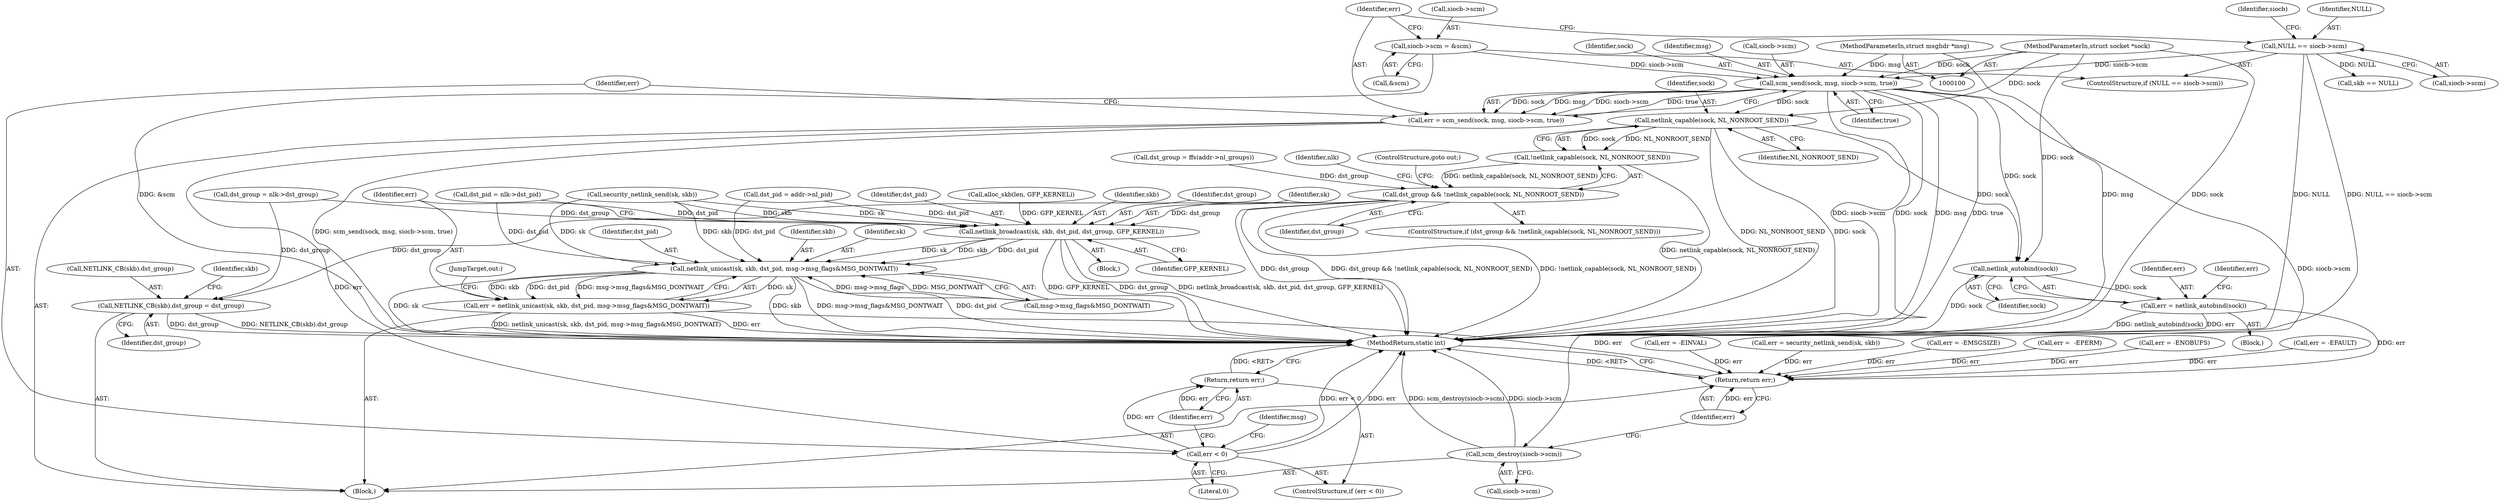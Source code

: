 digraph "0_linux_20e1db19db5d6b9e4e83021595eab0dc8f107bef_0@API" {
"1000156" [label="(Call,scm_send(sock, msg, siocb->scm, true))"];
"1000102" [label="(MethodParameterIn,struct socket *sock)"];
"1000103" [label="(MethodParameterIn,struct msghdr *msg)"];
"1000148" [label="(Call,siocb->scm = &scm)"];
"1000143" [label="(Call,NULL == siocb->scm)"];
"1000154" [label="(Call,err = scm_send(sock, msg, siocb->scm, true))"];
"1000164" [label="(Call,err < 0)"];
"1000167" [label="(Return,return err;)"];
"1000204" [label="(Call,netlink_capable(sock, NL_NONROOT_SEND))"];
"1000203" [label="(Call,!netlink_capable(sock, NL_NONROOT_SEND))"];
"1000201" [label="(Call,dst_group && !netlink_capable(sock, NL_NONROOT_SEND))"];
"1000268" [label="(Call,NETLINK_CB(skb).dst_group = dst_group)"];
"1000321" [label="(Call,netlink_broadcast(sk, skb, dst_pid, dst_group, GFP_KERNEL))"];
"1000329" [label="(Call,netlink_unicast(sk, skb, dst_pid, msg->msg_flags&MSG_DONTWAIT))"];
"1000327" [label="(Call,err = netlink_unicast(sk, skb, dst_pid, msg->msg_flags&MSG_DONTWAIT))"];
"1000343" [label="(Return,return err;)"];
"1000228" [label="(Call,netlink_autobind(sock))"];
"1000226" [label="(Call,err = netlink_autobind(sock))"];
"1000339" [label="(Call,scm_destroy(siocb->scm))"];
"1000227" [label="(Identifier,err)"];
"1000204" [label="(Call,netlink_capable(sock, NL_NONROOT_SEND))"];
"1000143" [label="(Call,NULL == siocb->scm)"];
"1000190" [label="(Call,dst_group = ffs(addr->nl_groups))"];
"1000330" [label="(Identifier,sk)"];
"1000338" [label="(JumpTarget,out:)"];
"1000226" [label="(Call,err = netlink_autobind(sock))"];
"1000156" [label="(Call,scm_send(sock, msg, siocb->scm, true))"];
"1000321" [label="(Call,netlink_broadcast(sk, skb, dst_pid, dst_group, GFP_KERNEL))"];
"1000285" [label="(Call,err = -EFAULT)"];
"1000329" [label="(Call,netlink_unicast(sk, skb, dst_pid, msg->msg_flags&MSG_DONTWAIT))"];
"1000168" [label="(Identifier,err)"];
"1000150" [label="(Identifier,siocb)"];
"1000200" [label="(ControlStructure,if (dst_group && !netlink_capable(sock, NL_NONROOT_SEND)))"];
"1000324" [label="(Identifier,dst_pid)"];
"1000210" [label="(Call,dst_pid = nlk->dst_pid)"];
"1000252" [label="(Call,alloc_skb(len, GFP_KERNEL))"];
"1000203" [label="(Call,!netlink_capable(sock, NL_NONROOT_SEND))"];
"1000343" [label="(Return,return err;)"];
"1000152" [label="(Call,&scm)"];
"1000155" [label="(Identifier,err)"];
"1000166" [label="(Literal,0)"];
"1000333" [label="(Call,msg->msg_flags&MSG_DONTWAIT)"];
"1000164" [label="(Call,err < 0)"];
"1000174" [label="(Call,err = -EINVAL)"];
"1000159" [label="(Call,siocb->scm)"];
"1000142" [label="(ControlStructure,if (NULL == siocb->scm))"];
"1000105" [label="(Block,)"];
"1000162" [label="(Identifier,true)"];
"1000256" [label="(Call,skb == NULL)"];
"1000269" [label="(Call,NETLINK_CB(skb).dst_group)"];
"1000145" [label="(Call,siocb->scm)"];
"1000171" [label="(Identifier,msg)"];
"1000315" [label="(Block,)"];
"1000327" [label="(Call,err = netlink_unicast(sk, skb, dst_pid, msg->msg_flags&MSG_DONTWAIT))"];
"1000157" [label="(Identifier,sock)"];
"1000344" [label="(Identifier,err)"];
"1000144" [label="(Identifier,NULL)"];
"1000229" [label="(Identifier,sock)"];
"1000205" [label="(Identifier,sock)"];
"1000345" [label="(MethodReturn,static int)"];
"1000201" [label="(Call,dst_group && !netlink_capable(sock, NL_NONROOT_SEND))"];
"1000328" [label="(Identifier,err)"];
"1000302" [label="(Call,err = security_netlink_send(sk, skb))"];
"1000233" [label="(Call,err = -EMSGSIZE)"];
"1000103" [label="(MethodParameterIn,struct msghdr *msg)"];
"1000273" [label="(Identifier,dst_group)"];
"1000332" [label="(Identifier,dst_pid)"];
"1000231" [label="(Identifier,err)"];
"1000323" [label="(Identifier,skb)"];
"1000326" [label="(Identifier,GFP_KERNEL)"];
"1000215" [label="(Call,dst_group = nlk->dst_group)"];
"1000158" [label="(Identifier,msg)"];
"1000206" [label="(Identifier,NL_NONROOT_SEND)"];
"1000331" [label="(Identifier,skb)"];
"1000148" [label="(Call,siocb->scm = &scm)"];
"1000228" [label="(Call,netlink_autobind(sock))"];
"1000102" [label="(MethodParameterIn,struct socket *sock)"];
"1000149" [label="(Call,siocb->scm)"];
"1000163" [label="(ControlStructure,if (err < 0))"];
"1000276" [label="(Identifier,skb)"];
"1000196" [label="(Call,err =  -EPERM)"];
"1000223" [label="(Identifier,nlk)"];
"1000340" [label="(Call,siocb->scm)"];
"1000268" [label="(Call,NETLINK_CB(skb).dst_group = dst_group)"];
"1000154" [label="(Call,err = scm_send(sock, msg, siocb->scm, true))"];
"1000325" [label="(Identifier,dst_group)"];
"1000304" [label="(Call,security_netlink_send(sk, skb))"];
"1000225" [label="(Block,)"];
"1000246" [label="(Call,err = -ENOBUFS)"];
"1000322" [label="(Identifier,sk)"];
"1000202" [label="(Identifier,dst_group)"];
"1000167" [label="(Return,return err;)"];
"1000339" [label="(Call,scm_destroy(siocb->scm))"];
"1000185" [label="(Call,dst_pid = addr->nl_pid)"];
"1000207" [label="(ControlStructure,goto out;)"];
"1000165" [label="(Identifier,err)"];
"1000156" -> "1000154"  [label="AST: "];
"1000156" -> "1000162"  [label="CFG: "];
"1000157" -> "1000156"  [label="AST: "];
"1000158" -> "1000156"  [label="AST: "];
"1000159" -> "1000156"  [label="AST: "];
"1000162" -> "1000156"  [label="AST: "];
"1000154" -> "1000156"  [label="CFG: "];
"1000156" -> "1000345"  [label="DDG: siocb->scm"];
"1000156" -> "1000345"  [label="DDG: sock"];
"1000156" -> "1000345"  [label="DDG: msg"];
"1000156" -> "1000345"  [label="DDG: true"];
"1000156" -> "1000154"  [label="DDG: sock"];
"1000156" -> "1000154"  [label="DDG: msg"];
"1000156" -> "1000154"  [label="DDG: siocb->scm"];
"1000156" -> "1000154"  [label="DDG: true"];
"1000102" -> "1000156"  [label="DDG: sock"];
"1000103" -> "1000156"  [label="DDG: msg"];
"1000148" -> "1000156"  [label="DDG: siocb->scm"];
"1000143" -> "1000156"  [label="DDG: siocb->scm"];
"1000156" -> "1000204"  [label="DDG: sock"];
"1000156" -> "1000228"  [label="DDG: sock"];
"1000156" -> "1000339"  [label="DDG: siocb->scm"];
"1000102" -> "1000100"  [label="AST: "];
"1000102" -> "1000345"  [label="DDG: sock"];
"1000102" -> "1000204"  [label="DDG: sock"];
"1000102" -> "1000228"  [label="DDG: sock"];
"1000103" -> "1000100"  [label="AST: "];
"1000103" -> "1000345"  [label="DDG: msg"];
"1000148" -> "1000142"  [label="AST: "];
"1000148" -> "1000152"  [label="CFG: "];
"1000149" -> "1000148"  [label="AST: "];
"1000152" -> "1000148"  [label="AST: "];
"1000155" -> "1000148"  [label="CFG: "];
"1000148" -> "1000345"  [label="DDG: &scm"];
"1000143" -> "1000142"  [label="AST: "];
"1000143" -> "1000145"  [label="CFG: "];
"1000144" -> "1000143"  [label="AST: "];
"1000145" -> "1000143"  [label="AST: "];
"1000150" -> "1000143"  [label="CFG: "];
"1000155" -> "1000143"  [label="CFG: "];
"1000143" -> "1000345"  [label="DDG: NULL"];
"1000143" -> "1000345"  [label="DDG: NULL == siocb->scm"];
"1000143" -> "1000256"  [label="DDG: NULL"];
"1000154" -> "1000105"  [label="AST: "];
"1000155" -> "1000154"  [label="AST: "];
"1000165" -> "1000154"  [label="CFG: "];
"1000154" -> "1000345"  [label="DDG: scm_send(sock, msg, siocb->scm, true)"];
"1000154" -> "1000164"  [label="DDG: err"];
"1000164" -> "1000163"  [label="AST: "];
"1000164" -> "1000166"  [label="CFG: "];
"1000165" -> "1000164"  [label="AST: "];
"1000166" -> "1000164"  [label="AST: "];
"1000168" -> "1000164"  [label="CFG: "];
"1000171" -> "1000164"  [label="CFG: "];
"1000164" -> "1000345"  [label="DDG: err < 0"];
"1000164" -> "1000345"  [label="DDG: err"];
"1000164" -> "1000167"  [label="DDG: err"];
"1000167" -> "1000163"  [label="AST: "];
"1000167" -> "1000168"  [label="CFG: "];
"1000168" -> "1000167"  [label="AST: "];
"1000345" -> "1000167"  [label="CFG: "];
"1000167" -> "1000345"  [label="DDG: <RET>"];
"1000168" -> "1000167"  [label="DDG: err"];
"1000204" -> "1000203"  [label="AST: "];
"1000204" -> "1000206"  [label="CFG: "];
"1000205" -> "1000204"  [label="AST: "];
"1000206" -> "1000204"  [label="AST: "];
"1000203" -> "1000204"  [label="CFG: "];
"1000204" -> "1000345"  [label="DDG: NL_NONROOT_SEND"];
"1000204" -> "1000345"  [label="DDG: sock"];
"1000204" -> "1000203"  [label="DDG: sock"];
"1000204" -> "1000203"  [label="DDG: NL_NONROOT_SEND"];
"1000204" -> "1000228"  [label="DDG: sock"];
"1000203" -> "1000201"  [label="AST: "];
"1000201" -> "1000203"  [label="CFG: "];
"1000203" -> "1000345"  [label="DDG: netlink_capable(sock, NL_NONROOT_SEND)"];
"1000203" -> "1000201"  [label="DDG: netlink_capable(sock, NL_NONROOT_SEND)"];
"1000201" -> "1000200"  [label="AST: "];
"1000201" -> "1000202"  [label="CFG: "];
"1000202" -> "1000201"  [label="AST: "];
"1000207" -> "1000201"  [label="CFG: "];
"1000223" -> "1000201"  [label="CFG: "];
"1000201" -> "1000345"  [label="DDG: dst_group && !netlink_capable(sock, NL_NONROOT_SEND)"];
"1000201" -> "1000345"  [label="DDG: !netlink_capable(sock, NL_NONROOT_SEND)"];
"1000201" -> "1000345"  [label="DDG: dst_group"];
"1000190" -> "1000201"  [label="DDG: dst_group"];
"1000201" -> "1000268"  [label="DDG: dst_group"];
"1000201" -> "1000321"  [label="DDG: dst_group"];
"1000268" -> "1000105"  [label="AST: "];
"1000268" -> "1000273"  [label="CFG: "];
"1000269" -> "1000268"  [label="AST: "];
"1000273" -> "1000268"  [label="AST: "];
"1000276" -> "1000268"  [label="CFG: "];
"1000268" -> "1000345"  [label="DDG: NETLINK_CB(skb).dst_group"];
"1000268" -> "1000345"  [label="DDG: dst_group"];
"1000215" -> "1000268"  [label="DDG: dst_group"];
"1000321" -> "1000315"  [label="AST: "];
"1000321" -> "1000326"  [label="CFG: "];
"1000322" -> "1000321"  [label="AST: "];
"1000323" -> "1000321"  [label="AST: "];
"1000324" -> "1000321"  [label="AST: "];
"1000325" -> "1000321"  [label="AST: "];
"1000326" -> "1000321"  [label="AST: "];
"1000328" -> "1000321"  [label="CFG: "];
"1000321" -> "1000345"  [label="DDG: GFP_KERNEL"];
"1000321" -> "1000345"  [label="DDG: dst_group"];
"1000321" -> "1000345"  [label="DDG: netlink_broadcast(sk, skb, dst_pid, dst_group, GFP_KERNEL)"];
"1000304" -> "1000321"  [label="DDG: sk"];
"1000304" -> "1000321"  [label="DDG: skb"];
"1000185" -> "1000321"  [label="DDG: dst_pid"];
"1000210" -> "1000321"  [label="DDG: dst_pid"];
"1000215" -> "1000321"  [label="DDG: dst_group"];
"1000252" -> "1000321"  [label="DDG: GFP_KERNEL"];
"1000321" -> "1000329"  [label="DDG: sk"];
"1000321" -> "1000329"  [label="DDG: skb"];
"1000321" -> "1000329"  [label="DDG: dst_pid"];
"1000329" -> "1000327"  [label="AST: "];
"1000329" -> "1000333"  [label="CFG: "];
"1000330" -> "1000329"  [label="AST: "];
"1000331" -> "1000329"  [label="AST: "];
"1000332" -> "1000329"  [label="AST: "];
"1000333" -> "1000329"  [label="AST: "];
"1000327" -> "1000329"  [label="CFG: "];
"1000329" -> "1000345"  [label="DDG: skb"];
"1000329" -> "1000345"  [label="DDG: msg->msg_flags&MSG_DONTWAIT"];
"1000329" -> "1000345"  [label="DDG: dst_pid"];
"1000329" -> "1000345"  [label="DDG: sk"];
"1000329" -> "1000327"  [label="DDG: sk"];
"1000329" -> "1000327"  [label="DDG: skb"];
"1000329" -> "1000327"  [label="DDG: dst_pid"];
"1000329" -> "1000327"  [label="DDG: msg->msg_flags&MSG_DONTWAIT"];
"1000304" -> "1000329"  [label="DDG: sk"];
"1000304" -> "1000329"  [label="DDG: skb"];
"1000185" -> "1000329"  [label="DDG: dst_pid"];
"1000210" -> "1000329"  [label="DDG: dst_pid"];
"1000333" -> "1000329"  [label="DDG: msg->msg_flags"];
"1000333" -> "1000329"  [label="DDG: MSG_DONTWAIT"];
"1000327" -> "1000105"  [label="AST: "];
"1000328" -> "1000327"  [label="AST: "];
"1000338" -> "1000327"  [label="CFG: "];
"1000327" -> "1000345"  [label="DDG: err"];
"1000327" -> "1000345"  [label="DDG: netlink_unicast(sk, skb, dst_pid, msg->msg_flags&MSG_DONTWAIT)"];
"1000327" -> "1000343"  [label="DDG: err"];
"1000343" -> "1000105"  [label="AST: "];
"1000343" -> "1000344"  [label="CFG: "];
"1000344" -> "1000343"  [label="AST: "];
"1000345" -> "1000343"  [label="CFG: "];
"1000343" -> "1000345"  [label="DDG: <RET>"];
"1000344" -> "1000343"  [label="DDG: err"];
"1000285" -> "1000343"  [label="DDG: err"];
"1000226" -> "1000343"  [label="DDG: err"];
"1000302" -> "1000343"  [label="DDG: err"];
"1000196" -> "1000343"  [label="DDG: err"];
"1000233" -> "1000343"  [label="DDG: err"];
"1000174" -> "1000343"  [label="DDG: err"];
"1000246" -> "1000343"  [label="DDG: err"];
"1000228" -> "1000226"  [label="AST: "];
"1000228" -> "1000229"  [label="CFG: "];
"1000229" -> "1000228"  [label="AST: "];
"1000226" -> "1000228"  [label="CFG: "];
"1000228" -> "1000345"  [label="DDG: sock"];
"1000228" -> "1000226"  [label="DDG: sock"];
"1000226" -> "1000225"  [label="AST: "];
"1000227" -> "1000226"  [label="AST: "];
"1000231" -> "1000226"  [label="CFG: "];
"1000226" -> "1000345"  [label="DDG: err"];
"1000226" -> "1000345"  [label="DDG: netlink_autobind(sock)"];
"1000339" -> "1000105"  [label="AST: "];
"1000339" -> "1000340"  [label="CFG: "];
"1000340" -> "1000339"  [label="AST: "];
"1000344" -> "1000339"  [label="CFG: "];
"1000339" -> "1000345"  [label="DDG: scm_destroy(siocb->scm)"];
"1000339" -> "1000345"  [label="DDG: siocb->scm"];
}

